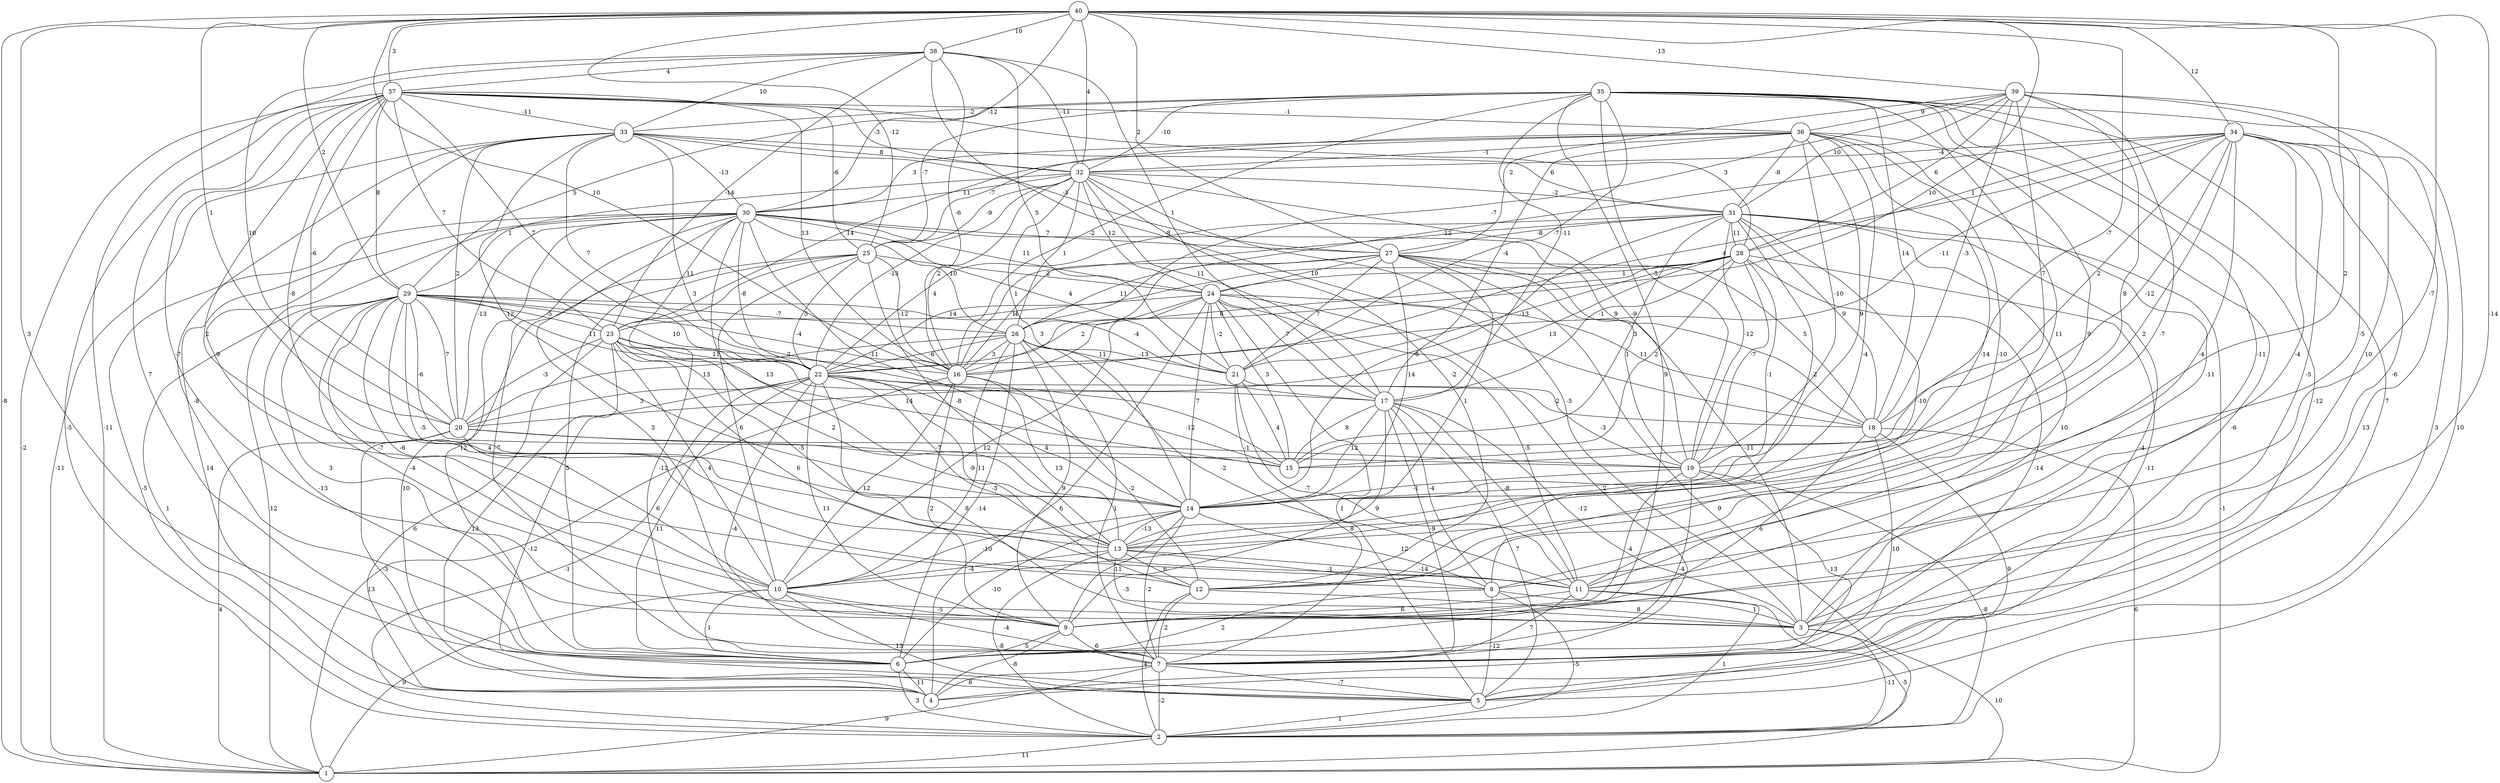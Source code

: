 graph { 
	 fontname="Helvetica,Arial,sans-serif" 
	 node [shape = circle]; 
	 40 -- 1 [label = "-8"];
	 40 -- 3 [label = "-14"];
	 40 -- 6 [label = "3"];
	 40 -- 8 [label = "-7"];
	 40 -- 13 [label = "2"];
	 40 -- 15 [label = "-7"];
	 40 -- 16 [label = "10"];
	 40 -- 20 [label = "1"];
	 40 -- 22 [label = "10"];
	 40 -- 25 [label = "-12"];
	 40 -- 27 [label = "2"];
	 40 -- 29 [label = "2"];
	 40 -- 30 [label = "-12"];
	 40 -- 32 [label = "4"];
	 40 -- 34 [label = "12"];
	 40 -- 37 [label = "3"];
	 40 -- 38 [label = "10"];
	 40 -- 39 [label = "-13"];
	 39 -- 8 [label = "-7"];
	 39 -- 9 [label = "10"];
	 39 -- 11 [label = "-5"];
	 39 -- 14 [label = "8"];
	 39 -- 18 [label = "-3"];
	 39 -- 19 [label = "7"];
	 39 -- 26 [label = "-7"];
	 39 -- 27 [label = "2"];
	 39 -- 28 [label = "6"];
	 39 -- 31 [label = "10"];
	 39 -- 36 [label = "9"];
	 38 -- 1 [label = "-11"];
	 38 -- 16 [label = "-6"];
	 38 -- 17 [label = "1"];
	 38 -- 18 [label = "-8"];
	 38 -- 20 [label = "10"];
	 38 -- 21 [label = "5"];
	 38 -- 23 [label = "-14"];
	 38 -- 32 [label = "-11"];
	 38 -- 33 [label = "10"];
	 38 -- 37 [label = "4"];
	 37 -- 1 [label = "-2"];
	 37 -- 2 [label = "-5"];
	 37 -- 3 [label = "-7"];
	 37 -- 6 [label = "7"];
	 37 -- 8 [label = "2"];
	 37 -- 14 [label = "-8"];
	 37 -- 16 [label = "13"];
	 37 -- 20 [label = "-6"];
	 37 -- 22 [label = "7"];
	 37 -- 23 [label = "7"];
	 37 -- 25 [label = "-6"];
	 37 -- 28 [label = "3"];
	 37 -- 29 [label = "8"];
	 37 -- 32 [label = "-3"];
	 37 -- 33 [label = "-11"];
	 37 -- 36 [label = "-1"];
	 36 -- 3 [label = "-11"];
	 36 -- 5 [label = "-6"];
	 36 -- 10 [label = "-4"];
	 36 -- 11 [label = "-10"];
	 36 -- 12 [label = "-14"];
	 36 -- 14 [label = "9"];
	 36 -- 17 [label = "-4"];
	 36 -- 19 [label = "-10"];
	 36 -- 23 [label = "14"];
	 36 -- 25 [label = "-7"];
	 36 -- 30 [label = "3"];
	 36 -- 31 [label = "-8"];
	 36 -- 32 [label = "-1"];
	 35 -- 2 [label = "10"];
	 35 -- 3 [label = "-11"];
	 35 -- 4 [label = "-12"];
	 35 -- 5 [label = "7"];
	 35 -- 6 [label = "9"];
	 35 -- 8 [label = "11"];
	 35 -- 11 [label = "9"];
	 35 -- 16 [label = "-2"];
	 35 -- 17 [label = "-11"];
	 35 -- 18 [label = "14"];
	 35 -- 19 [label = "-5"];
	 35 -- 21 [label = "-7"];
	 35 -- 25 [label = "-7"];
	 35 -- 29 [label = "5"];
	 35 -- 32 [label = "-10"];
	 35 -- 33 [label = "-2"];
	 34 -- 3 [label = "-6"];
	 34 -- 4 [label = "13"];
	 34 -- 5 [label = "3"];
	 34 -- 9 [label = "-5"];
	 34 -- 11 [label = "-4"];
	 34 -- 12 [label = "-4"];
	 34 -- 13 [label = "2"];
	 34 -- 15 [label = "-12"];
	 34 -- 16 [label = "4"];
	 34 -- 18 [label = "2"];
	 34 -- 22 [label = "-11"];
	 34 -- 26 [label = "-12"];
	 34 -- 28 [label = "1"];
	 34 -- 32 [label = "-4"];
	 33 -- 1 [label = "-11"];
	 33 -- 6 [label = "-8"];
	 33 -- 10 [label = "9"];
	 33 -- 14 [label = "12"];
	 33 -- 15 [label = "3"];
	 33 -- 20 [label = "2"];
	 33 -- 22 [label = "7"];
	 33 -- 27 [label = "-3"];
	 33 -- 30 [label = "-13"];
	 33 -- 31 [label = "6"];
	 33 -- 32 [label = "8"];
	 32 -- 3 [label = "-5"];
	 32 -- 12 [label = "-2"];
	 32 -- 14 [label = "3"];
	 32 -- 16 [label = "2"];
	 32 -- 17 [label = "11"];
	 32 -- 19 [label = "-9"];
	 32 -- 22 [label = "-13"];
	 32 -- 24 [label = "12"];
	 32 -- 25 [label = "-9"];
	 32 -- 26 [label = "1"];
	 32 -- 29 [label = "1"];
	 32 -- 30 [label = "11"];
	 32 -- 31 [label = "-2"];
	 31 -- 1 [label = "-1"];
	 31 -- 3 [label = "10"];
	 31 -- 7 [label = "-4"];
	 31 -- 12 [label = "-10"];
	 31 -- 13 [label = "-2"];
	 31 -- 14 [label = "-6"];
	 31 -- 15 [label = "3"];
	 31 -- 16 [label = "1"];
	 31 -- 18 [label = "9"];
	 31 -- 19 [label = "-12"];
	 31 -- 22 [label = "4"];
	 31 -- 27 [label = "-8"];
	 31 -- 28 [label = "11"];
	 30 -- 1 [label = "12"];
	 30 -- 2 [label = "-5"];
	 30 -- 4 [label = "14"];
	 30 -- 6 [label = "12"];
	 30 -- 7 [label = "-7"];
	 30 -- 9 [label = "3"];
	 30 -- 13 [label = "13"];
	 30 -- 14 [label = "-11"];
	 30 -- 18 [label = "9"];
	 30 -- 20 [label = "-13"];
	 30 -- 21 [label = "4"];
	 30 -- 22 [label = "-8"];
	 30 -- 23 [label = "11"];
	 30 -- 24 [label = "11"];
	 30 -- 26 [label = "10"];
	 30 -- 27 [label = "7"];
	 29 -- 3 [label = "-4"];
	 29 -- 4 [label = "1"];
	 29 -- 6 [label = "-13"];
	 29 -- 9 [label = "3"];
	 29 -- 10 [label = "-7"];
	 29 -- 11 [label = "4"];
	 29 -- 12 [label = "-6"];
	 29 -- 13 [label = "-5"];
	 29 -- 16 [label = "-4"];
	 29 -- 17 [label = "11"];
	 29 -- 19 [label = "-6"];
	 29 -- 20 [label = "7"];
	 29 -- 21 [label = "-4"];
	 29 -- 22 [label = "10"];
	 29 -- 23 [label = "-5"];
	 29 -- 26 [label = "-7"];
	 28 -- 6 [label = "-14"];
	 28 -- 7 [label = "-11"];
	 28 -- 14 [label = "-1"];
	 28 -- 15 [label = "2"];
	 28 -- 16 [label = "8"];
	 28 -- 17 [label = "-1"];
	 28 -- 19 [label = "-7"];
	 28 -- 20 [label = "13"];
	 28 -- 21 [label = "-13"];
	 28 -- 22 [label = "14"];
	 28 -- 24 [label = "1"];
	 27 -- 2 [label = "9"];
	 27 -- 3 [label = "-11"];
	 27 -- 13 [label = "1"];
	 27 -- 14 [label = "14"];
	 27 -- 16 [label = "1"];
	 27 -- 18 [label = "5"];
	 27 -- 19 [label = "1"];
	 27 -- 21 [label = "7"];
	 27 -- 24 [label = "10"];
	 27 -- 26 [label = "11"];
	 26 -- 6 [label = "-14"];
	 26 -- 7 [label = "1"];
	 26 -- 9 [label = "9"];
	 26 -- 10 [label = "11"];
	 26 -- 11 [label = "-2"];
	 26 -- 16 [label = "3"];
	 26 -- 17 [label = "11"];
	 26 -- 20 [label = "13"];
	 26 -- 21 [label = "-13"];
	 26 -- 22 [label = "-6"];
	 25 -- 4 [label = "10"];
	 25 -- 6 [label = "5"];
	 25 -- 7 [label = "-12"];
	 25 -- 10 [label = "6"];
	 25 -- 13 [label = "-8"];
	 25 -- 16 [label = "-12"];
	 25 -- 22 [label = "5"];
	 25 -- 24 [label = "2"];
	 24 -- 4 [label = "6"];
	 24 -- 5 [label = "1"];
	 24 -- 7 [label = "2"];
	 24 -- 10 [label = "12"];
	 24 -- 11 [label = "-5"];
	 24 -- 14 [label = "7"];
	 24 -- 15 [label = "3"];
	 24 -- 16 [label = "2"];
	 24 -- 17 [label = "7"];
	 24 -- 18 [label = "11"];
	 24 -- 21 [label = "-2"];
	 24 -- 23 [label = "4"];
	 23 -- 4 [label = "6"];
	 23 -- 5 [label = "13"];
	 23 -- 10 [label = "4"];
	 23 -- 11 [label = "6"];
	 23 -- 13 [label = "-5"];
	 23 -- 14 [label = "2"];
	 23 -- 15 [label = "14"];
	 23 -- 16 [label = "2"];
	 23 -- 20 [label = "-3"];
	 23 -- 22 [label = "11"];
	 22 -- 2 [label = "-1"];
	 22 -- 3 [label = "8"];
	 22 -- 5 [label = "-12"];
	 22 -- 6 [label = "11"];
	 22 -- 7 [label = "-4"];
	 22 -- 9 [label = "11"];
	 22 -- 12 [label = "-3"];
	 22 -- 13 [label = "-9"];
	 22 -- 14 [label = "4"];
	 22 -- 15 [label = "-12"];
	 22 -- 18 [label = "-2"];
	 22 -- 20 [label = "3"];
	 21 -- 7 [label = "8"];
	 21 -- 11 [label = "-7"];
	 21 -- 15 [label = "4"];
	 21 -- 19 [label = "-3"];
	 20 -- 1 [label = "4"];
	 20 -- 5 [label = "-3"];
	 20 -- 10 [label = "6"];
	 20 -- 15 [label = "-7"];
	 20 -- 19 [label = "-1"];
	 19 -- 2 [label = "-8"];
	 19 -- 6 [label = "-4"];
	 19 -- 7 [label = "13"];
	 19 -- 9 [label = "-4"];
	 19 -- 14 [label = "-1"];
	 18 -- 1 [label = "6"];
	 18 -- 5 [label = "9"];
	 18 -- 7 [label = "10"];
	 18 -- 9 [label = "6"];
	 17 -- 3 [label = "-12"];
	 17 -- 5 [label = "7"];
	 17 -- 7 [label = "-9"];
	 17 -- 8 [label = "-4"];
	 17 -- 9 [label = "9"];
	 17 -- 11 [label = "-8"];
	 17 -- 14 [label = "12"];
	 17 -- 15 [label = "8"];
	 16 -- 1 [label = "13"];
	 16 -- 9 [label = "2"];
	 16 -- 10 [label = "12"];
	 16 -- 12 [label = "-2"];
	 16 -- 13 [label = "13"];
	 14 -- 6 [label = "-10"];
	 14 -- 7 [label = "-2"];
	 14 -- 8 [label = "12"];
	 14 -- 9 [label = "-11"];
	 14 -- 10 [label = "-10"];
	 14 -- 13 [label = "-13"];
	 13 -- 2 [label = "-8"];
	 13 -- 3 [label = "-3"];
	 13 -- 8 [label = "-1"];
	 13 -- 10 [label = "-4"];
	 13 -- 11 [label = "-14"];
	 13 -- 12 [label = "6"];
	 12 -- 2 [label = "4"];
	 12 -- 3 [label = "8"];
	 12 -- 7 [label = "2"];
	 11 -- 1 [label = "-5"];
	 11 -- 2 [label = "1"];
	 11 -- 7 [label = "7"];
	 11 -- 9 [label = "6"];
	 10 -- 1 [label = "9"];
	 10 -- 5 [label = "13"];
	 10 -- 6 [label = "1"];
	 10 -- 7 [label = "-4"];
	 10 -- 9 [label = "-5"];
	 9 -- 4 [label = "-8"];
	 9 -- 6 [label = "5"];
	 9 -- 7 [label = "6"];
	 8 -- 2 [label = "-5"];
	 8 -- 3 [label = "1"];
	 8 -- 5 [label = "-12"];
	 8 -- 6 [label = "2"];
	 7 -- 1 [label = "9"];
	 7 -- 2 [label = "-2"];
	 7 -- 4 [label = "8"];
	 7 -- 5 [label = "-7"];
	 6 -- 2 [label = "3"];
	 6 -- 4 [label = "11"];
	 5 -- 2 [label = "1"];
	 3 -- 1 [label = "10"];
	 3 -- 2 [label = "-11"];
	 2 -- 1 [label = "11"];
	 1;
	 2;
	 3;
	 4;
	 5;
	 6;
	 7;
	 8;
	 9;
	 10;
	 11;
	 12;
	 13;
	 14;
	 15;
	 16;
	 17;
	 18;
	 19;
	 20;
	 21;
	 22;
	 23;
	 24;
	 25;
	 26;
	 27;
	 28;
	 29;
	 30;
	 31;
	 32;
	 33;
	 34;
	 35;
	 36;
	 37;
	 38;
	 39;
	 40;
}
